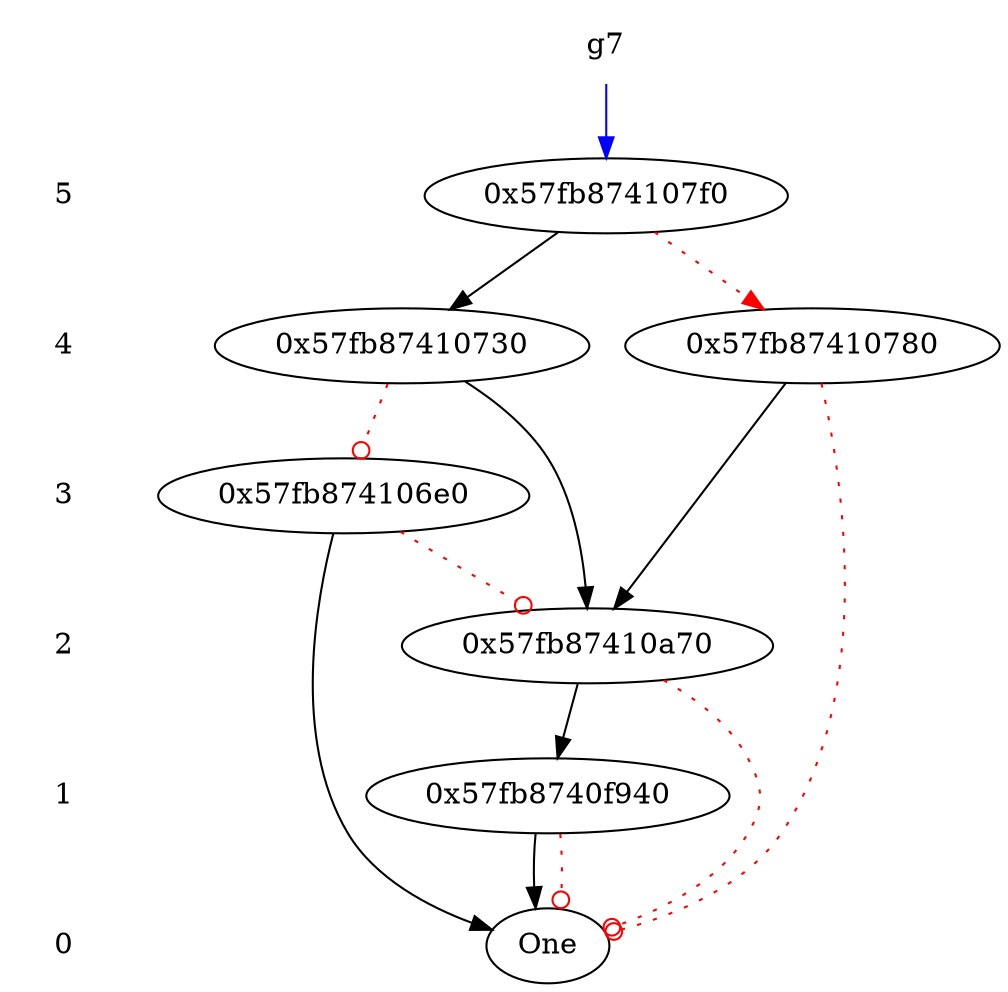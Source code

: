 digraph {
   node [shape = plaintext];
   5 -> 4 -> 3 -> 2 -> 1 -> 0 [style = invis];
   { rank = source; "g7"; }
   node [shape = ellipse];
   "g7" -> "0x57fb874107f0" [color = blue];
   { rank = same; 5; "0x57fb874107f0"; }
   "0x57fb874107f0" -> "0x57fb87410730";
   "0x57fb874107f0" -> "0x57fb87410780"[style = dotted ] [color=red];
   { rank = same; 4; "0x57fb87410730"; }
   "0x57fb87410730" -> "0x57fb87410a70";
   "0x57fb87410730" -> "0x57fb874106e0"[style = dotted ] [color=red] [arrowhead=odot]
   { rank = same; 2; "0x57fb87410a70"; }
   "0x57fb87410a70" -> "0x57fb8740f940";
   "0x57fb87410a70" -> "One"[style = dotted ] [color=red] [arrowhead=odot]
   { rank = same; 1; "0x57fb8740f940"; }
   "0x57fb8740f940" -> "One";
   "0x57fb8740f940" -> "One"[style = dotted ] [color=red] [arrowhead=odot]
   { rank = same; 3; "0x57fb874106e0"; }
   "0x57fb874106e0" -> "One";
   "0x57fb874106e0" -> "0x57fb87410a70"[style = dotted ] [color=red] [arrowhead=odot]
   { rank = same; 4; "0x57fb87410780"; }
   "0x57fb87410780" -> "0x57fb87410a70";
   "0x57fb87410780" -> "One"[style = dotted ] [color=red] [arrowhead=odot]
   { rank = same; 0; "One"; }
}
